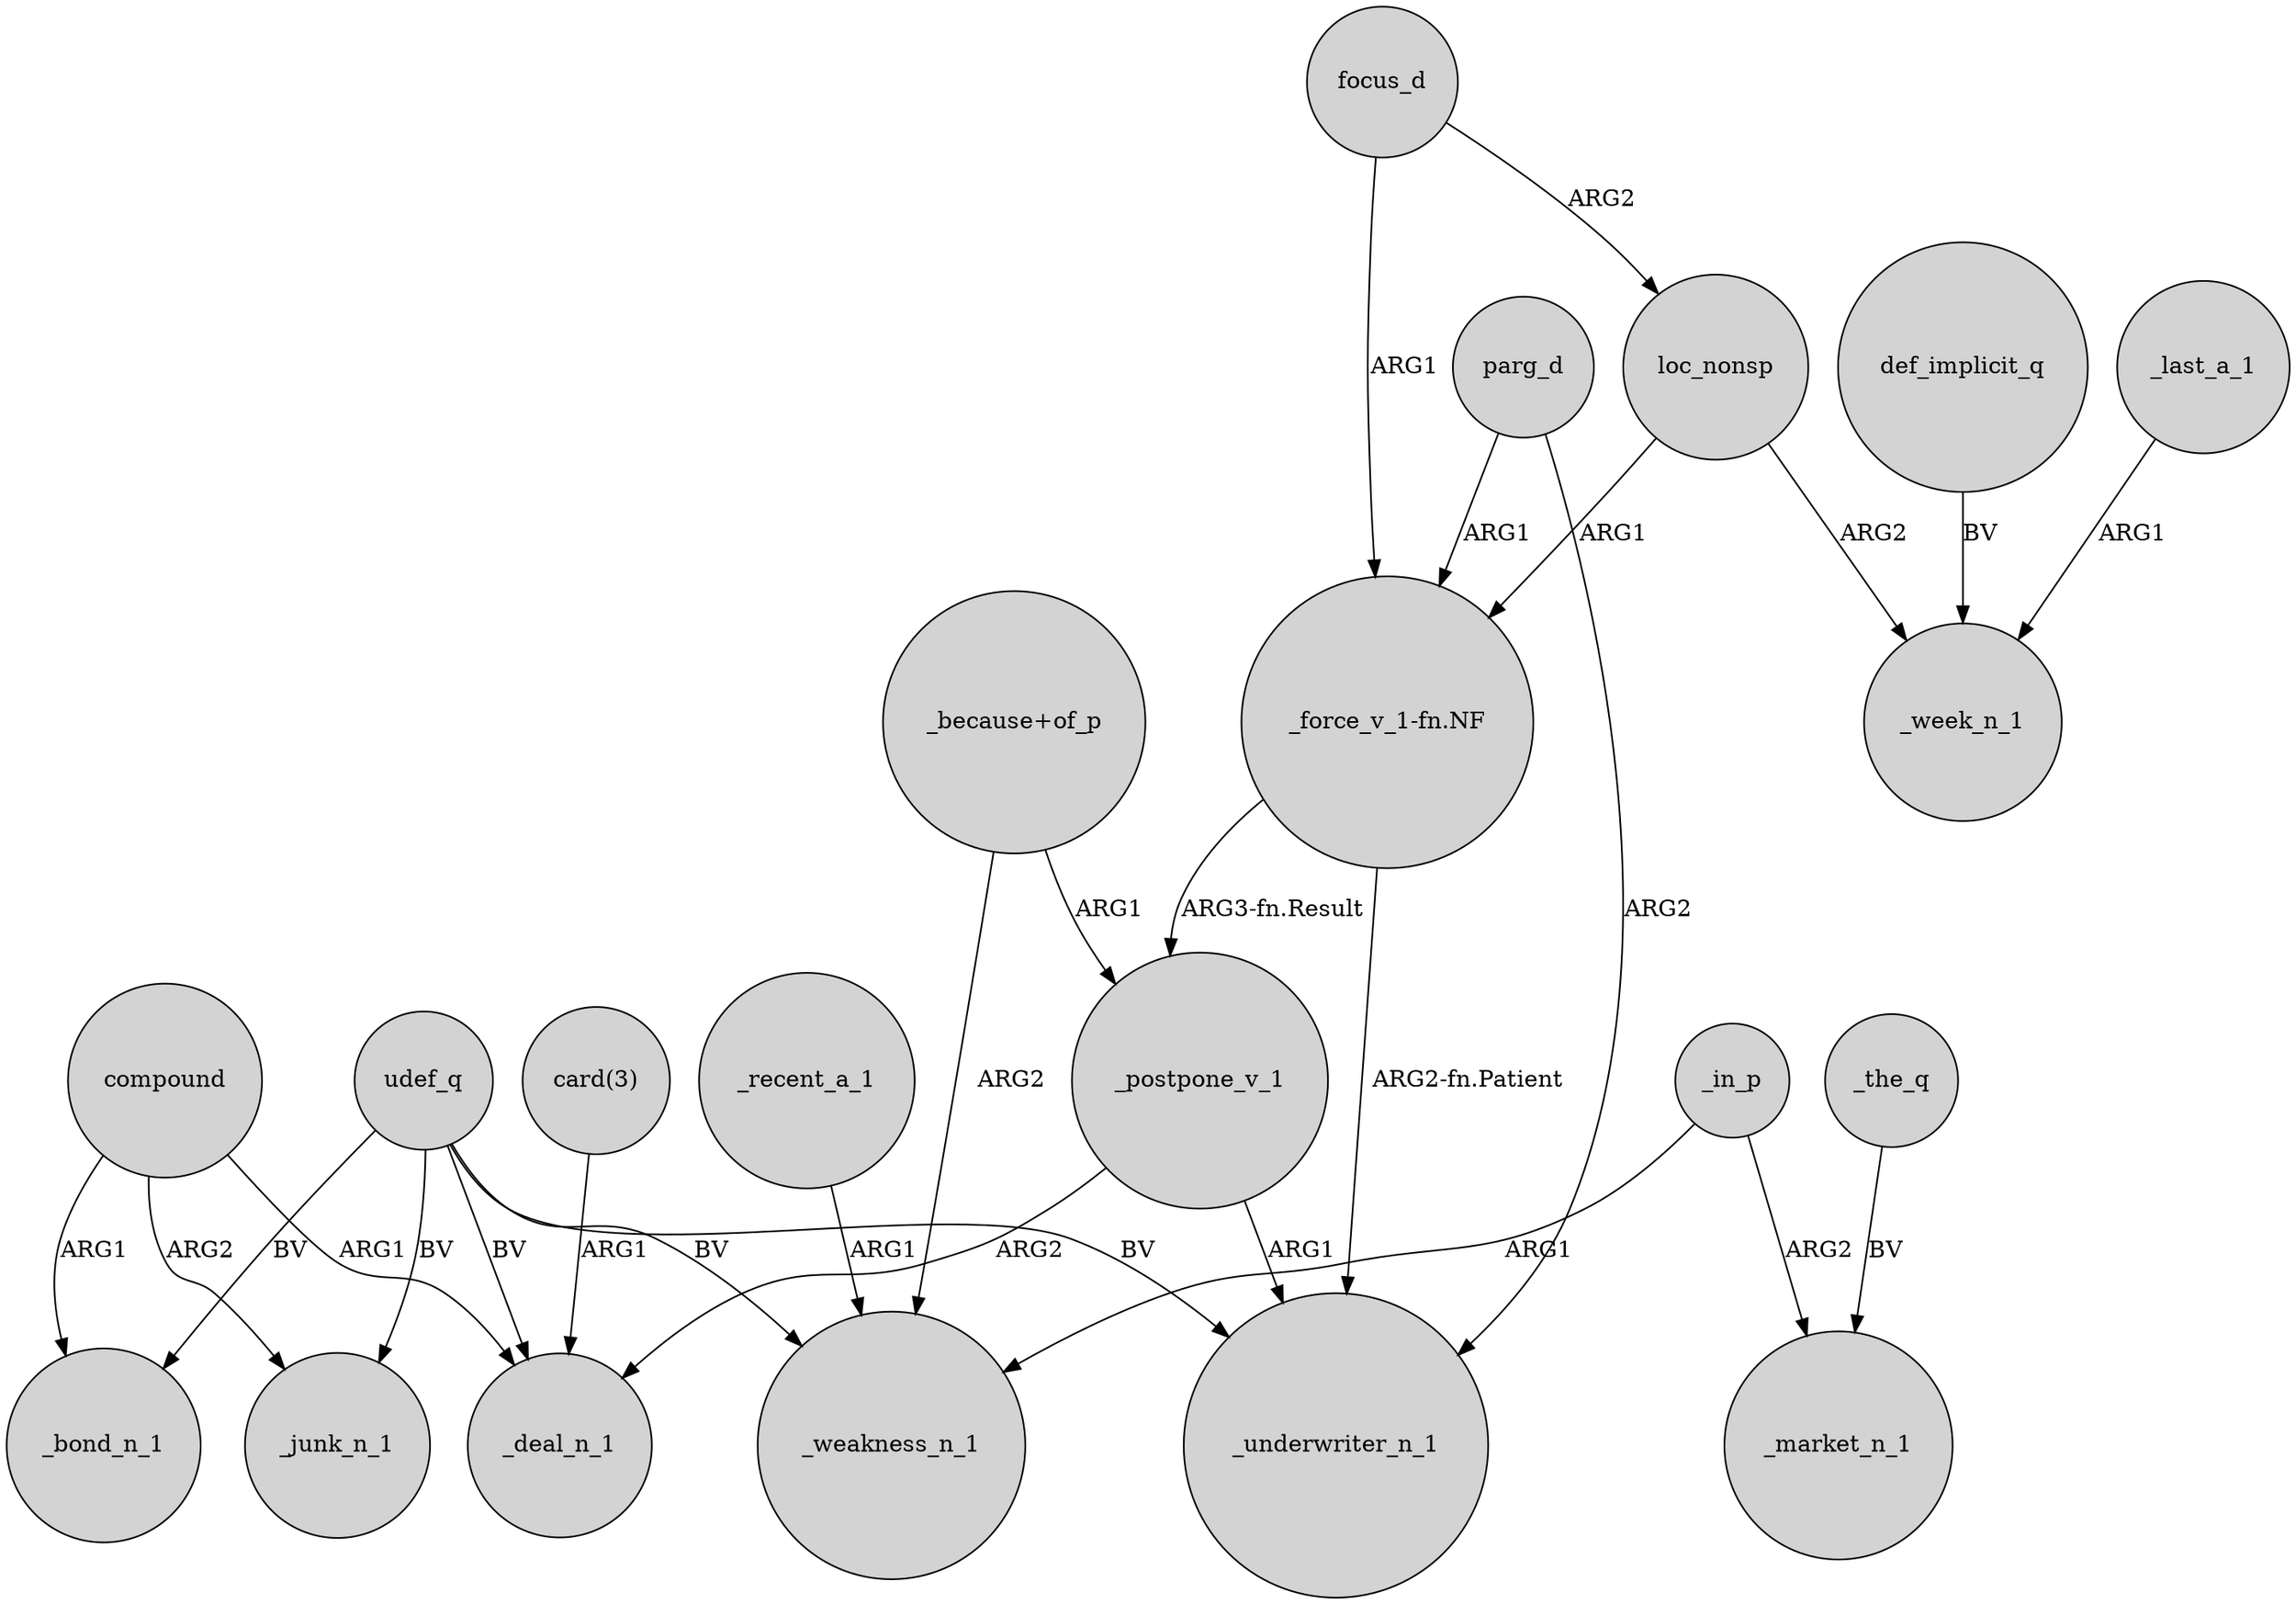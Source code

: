 digraph {
	node [shape=circle style=filled]
	loc_nonsp -> "_force_v_1-fn.NF" [label=ARG1]
	_recent_a_1 -> _weakness_n_1 [label=ARG1]
	focus_d -> loc_nonsp [label=ARG2]
	_in_p -> _weakness_n_1 [label=ARG1]
	def_implicit_q -> _week_n_1 [label=BV]
	compound -> _deal_n_1 [label=ARG1]
	_postpone_v_1 -> _underwriter_n_1 [label=ARG1]
	parg_d -> _underwriter_n_1 [label=ARG2]
	compound -> _bond_n_1 [label=ARG1]
	compound -> _junk_n_1 [label=ARG2]
	focus_d -> "_force_v_1-fn.NF" [label=ARG1]
	_postpone_v_1 -> _deal_n_1 [label=ARG2]
	udef_q -> _weakness_n_1 [label=BV]
	"_because+of_p" -> _postpone_v_1 [label=ARG1]
	udef_q -> _junk_n_1 [label=BV]
	"_force_v_1-fn.NF" -> _underwriter_n_1 [label="ARG2-fn.Patient"]
	loc_nonsp -> _week_n_1 [label=ARG2]
	udef_q -> _bond_n_1 [label=BV]
	udef_q -> _underwriter_n_1 [label=BV]
	_last_a_1 -> _week_n_1 [label=ARG1]
	"card(3)" -> _deal_n_1 [label=ARG1]
	parg_d -> "_force_v_1-fn.NF" [label=ARG1]
	udef_q -> _deal_n_1 [label=BV]
	_in_p -> _market_n_1 [label=ARG2]
	_the_q -> _market_n_1 [label=BV]
	"_because+of_p" -> _weakness_n_1 [label=ARG2]
	"_force_v_1-fn.NF" -> _postpone_v_1 [label="ARG3-fn.Result"]
}
